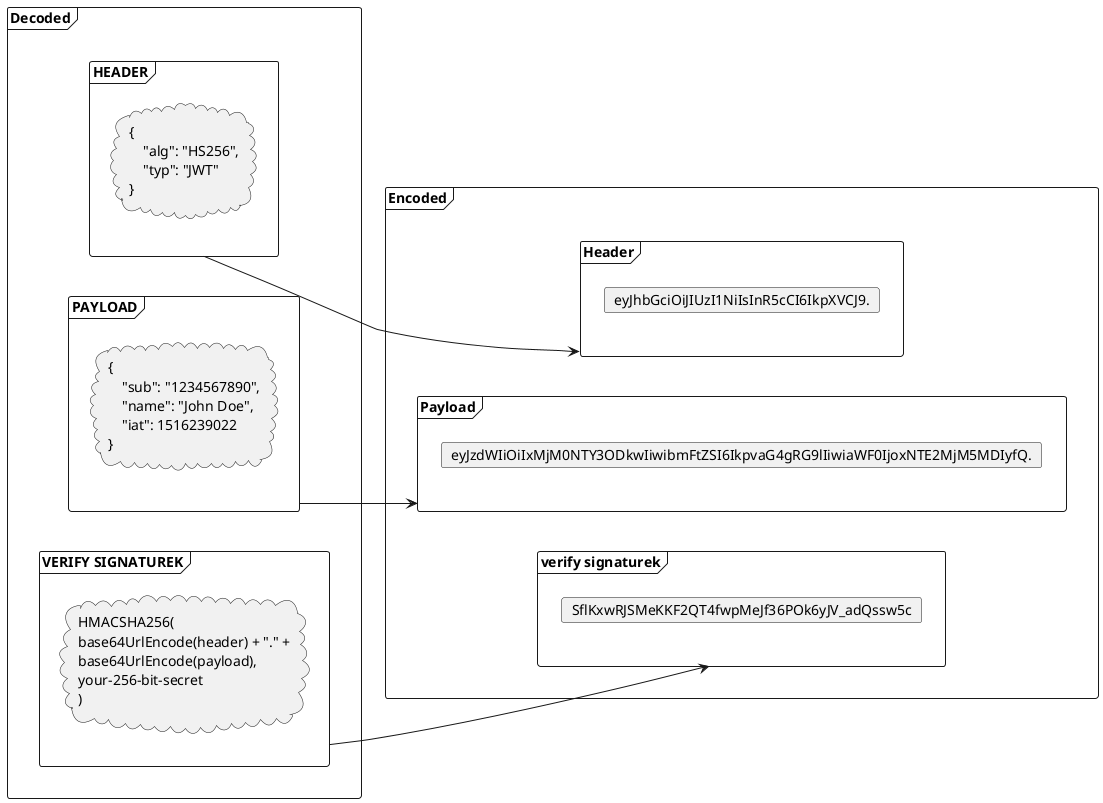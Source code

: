 @startuml
left to right direction

frame Encoded {
    frame Header {
        card "eyJhbGciOiJIUzI1NiIsInR5cCI6IkpXVCJ9."
    }
    frame Payload {
        card "eyJzdWIiOiIxMjM0NTY3ODkwIiwibmFtZSI6IkpvaG4gRG9lIiwiaWF0IjoxNTE2MjM5MDIyfQ."
    }

    frame vs as "verify signaturek" {
        card SflKxwRJSMeKKF2QT4fwpMeJf36POk6yJV_adQssw5c
    }
}
frame Decoded {
    frame hd  as "HEADER" {
        cloud c1 [
        {
            "alg": "HS256",
            "typ": "JWT"
        }
        ]
    }
    frame PAYLOAD {
        cloud c2 [
        {
            "sub": "1234567890",
            "name": "John Doe",
            "iat": 1516239022
        }
        ]
    }

    frame VS as "VERIFY SIGNATUREK" {
        cloud c3 [
        HMACSHA256(
        base64UrlEncode(header) + "." +
        base64UrlEncode(payload),
        your-256-bit-secret
        )
        ]
    }
}

hd --> Header
PAYLOAD --> Payload
VS --> vs

@enduml